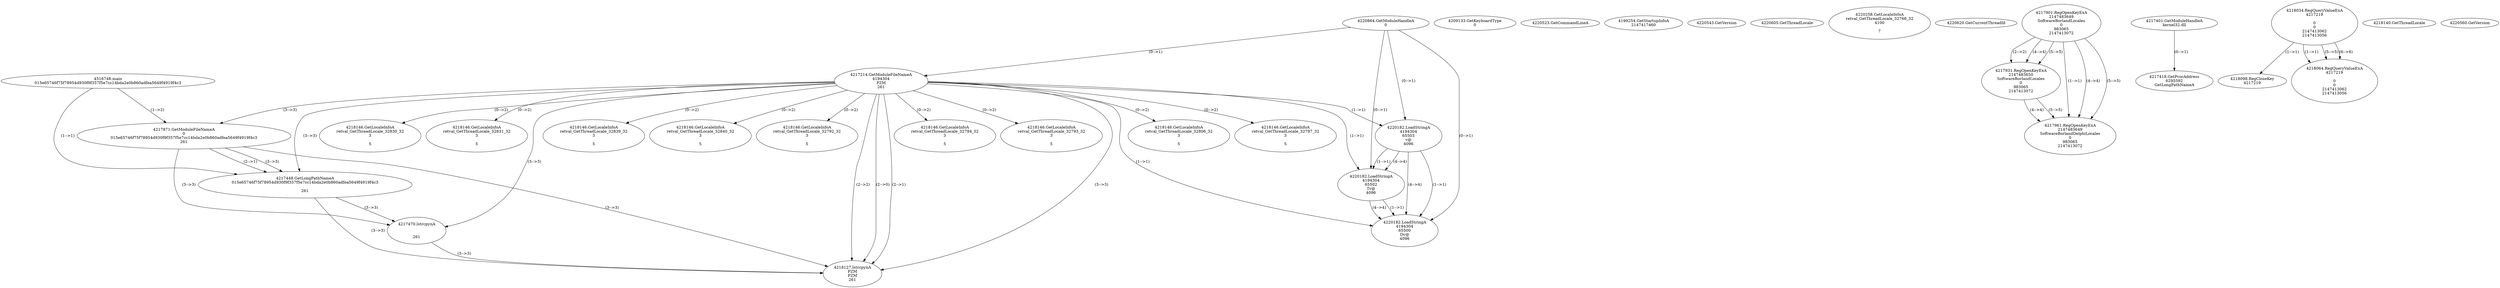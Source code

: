 // Global SCDG with merge call
digraph {
	0 [label="4516748.main
015e65746f75f78954d930f9f357f5e7cc14bda2e0b860adfea5649f4919f4c3"]
	1 [label="4220864.GetModuleHandleA
0"]
	2 [label="4209133.GetKeyboardType
0"]
	3 [label="4220523.GetCommandLineA
"]
	4 [label="4199254.GetStartupInfoA
2147417460"]
	5 [label="4220543.GetVersion
"]
	6 [label="4220605.GetThreadLocale
"]
	7 [label="4220258.GetLocaleInfoA
retval_GetThreadLocale_32768_32
4100

7"]
	8 [label="4220620.GetCurrentThreadId
"]
	9 [label="4217214.GetModuleFileNameA
4194304
PZM
261"]
	1 -> 9 [label="(0-->1)"]
	10 [label="4217871.GetModuleFileNameA
0
015e65746f75f78954d930f9f357f5e7cc14bda2e0b860adfea5649f4919f4c3
261"]
	0 -> 10 [label="(1-->2)"]
	9 -> 10 [label="(3-->3)"]
	11 [label="4217901.RegOpenKeyExA
2147483649
Software\Borland\Locales
0
983065
2147413072"]
	12 [label="4217931.RegOpenKeyExA
2147483650
Software\Borland\Locales
0
983065
2147413072"]
	11 -> 12 [label="(2-->2)"]
	11 -> 12 [label="(4-->4)"]
	11 -> 12 [label="(5-->5)"]
	13 [label="4217401.GetModuleHandleA
kernel32.dll"]
	14 [label="4217418.GetProcAddress
6295592
GetLongPathNameA"]
	13 -> 14 [label="(0-->1)"]
	15 [label="4217448.GetLongPathNameA
015e65746f75f78954d930f9f357f5e7cc14bda2e0b860adfea5649f4919f4c3

261"]
	0 -> 15 [label="(1-->1)"]
	10 -> 15 [label="(2-->1)"]
	9 -> 15 [label="(3-->3)"]
	10 -> 15 [label="(3-->3)"]
	16 [label="4217470.lstrcpynA


261"]
	9 -> 16 [label="(3-->3)"]
	10 -> 16 [label="(3-->3)"]
	15 -> 16 [label="(3-->3)"]
	17 [label="4218034.RegQueryValueExA
4217219

0
0
2147413062
2147413056"]
	18 [label="4218098.RegCloseKey
4217219"]
	17 -> 18 [label="(1-->1)"]
	19 [label="4218127.lstrcpynA
PZM
PZM
261"]
	9 -> 19 [label="(2-->1)"]
	9 -> 19 [label="(2-->2)"]
	9 -> 19 [label="(3-->3)"]
	10 -> 19 [label="(3-->3)"]
	15 -> 19 [label="(3-->3)"]
	16 -> 19 [label="(3-->3)"]
	9 -> 19 [label="(2-->0)"]
	20 [label="4218140.GetThreadLocale
"]
	21 [label="4218146.GetLocaleInfoA
retval_GetThreadLocale_32830_32
3

5"]
	9 -> 21 [label="(0-->2)"]
	22 [label="4220182.LoadStringA
4194304
65503
\v@
4096"]
	1 -> 22 [label="(0-->1)"]
	9 -> 22 [label="(1-->1)"]
	23 [label="4217961.RegOpenKeyExA
2147483649
Software\Borland\Delphi\Locales
0
983065
2147413072"]
	11 -> 23 [label="(1-->1)"]
	11 -> 23 [label="(4-->4)"]
	12 -> 23 [label="(4-->4)"]
	11 -> 23 [label="(5-->5)"]
	12 -> 23 [label="(5-->5)"]
	24 [label="4218146.GetLocaleInfoA
retval_GetThreadLocale_32831_32
3

5"]
	9 -> 24 [label="(0-->2)"]
	25 [label="4218064.RegQueryValueExA
4217219

0
0
2147413062
2147413056"]
	17 -> 25 [label="(1-->1)"]
	17 -> 25 [label="(5-->5)"]
	17 -> 25 [label="(6-->6)"]
	26 [label="4218146.GetLocaleInfoA
retval_GetThreadLocale_32839_32
3

5"]
	9 -> 26 [label="(0-->2)"]
	27 [label="4218146.GetLocaleInfoA
retval_GetThreadLocale_32840_32
3

5"]
	9 -> 27 [label="(0-->2)"]
	28 [label="4220560.GetVersion
"]
	29 [label="4218146.GetLocaleInfoA
retval_GetThreadLocale_32792_32
3

5"]
	9 -> 29 [label="(0-->2)"]
	30 [label="4220182.LoadStringA
4194304
65502
Tv@
4096"]
	1 -> 30 [label="(0-->1)"]
	9 -> 30 [label="(1-->1)"]
	22 -> 30 [label="(1-->1)"]
	22 -> 30 [label="(4-->4)"]
	31 [label="4220182.LoadStringA
4194304
65500
Dv@
4096"]
	1 -> 31 [label="(0-->1)"]
	9 -> 31 [label="(1-->1)"]
	22 -> 31 [label="(1-->1)"]
	30 -> 31 [label="(1-->1)"]
	22 -> 31 [label="(4-->4)"]
	30 -> 31 [label="(4-->4)"]
	32 [label="4218146.GetLocaleInfoA
retval_GetThreadLocale_32794_32
3

5"]
	9 -> 32 [label="(0-->2)"]
	33 [label="4218146.GetLocaleInfoA
retval_GetThreadLocale_32793_32
3

5"]
	9 -> 33 [label="(0-->2)"]
	34 [label="4218146.GetLocaleInfoA
retval_GetThreadLocale_32806_32
3

5"]
	9 -> 34 [label="(0-->2)"]
	35 [label="4218146.GetLocaleInfoA
retval_GetThreadLocale_32787_32
3

5"]
	9 -> 35 [label="(0-->2)"]
}
